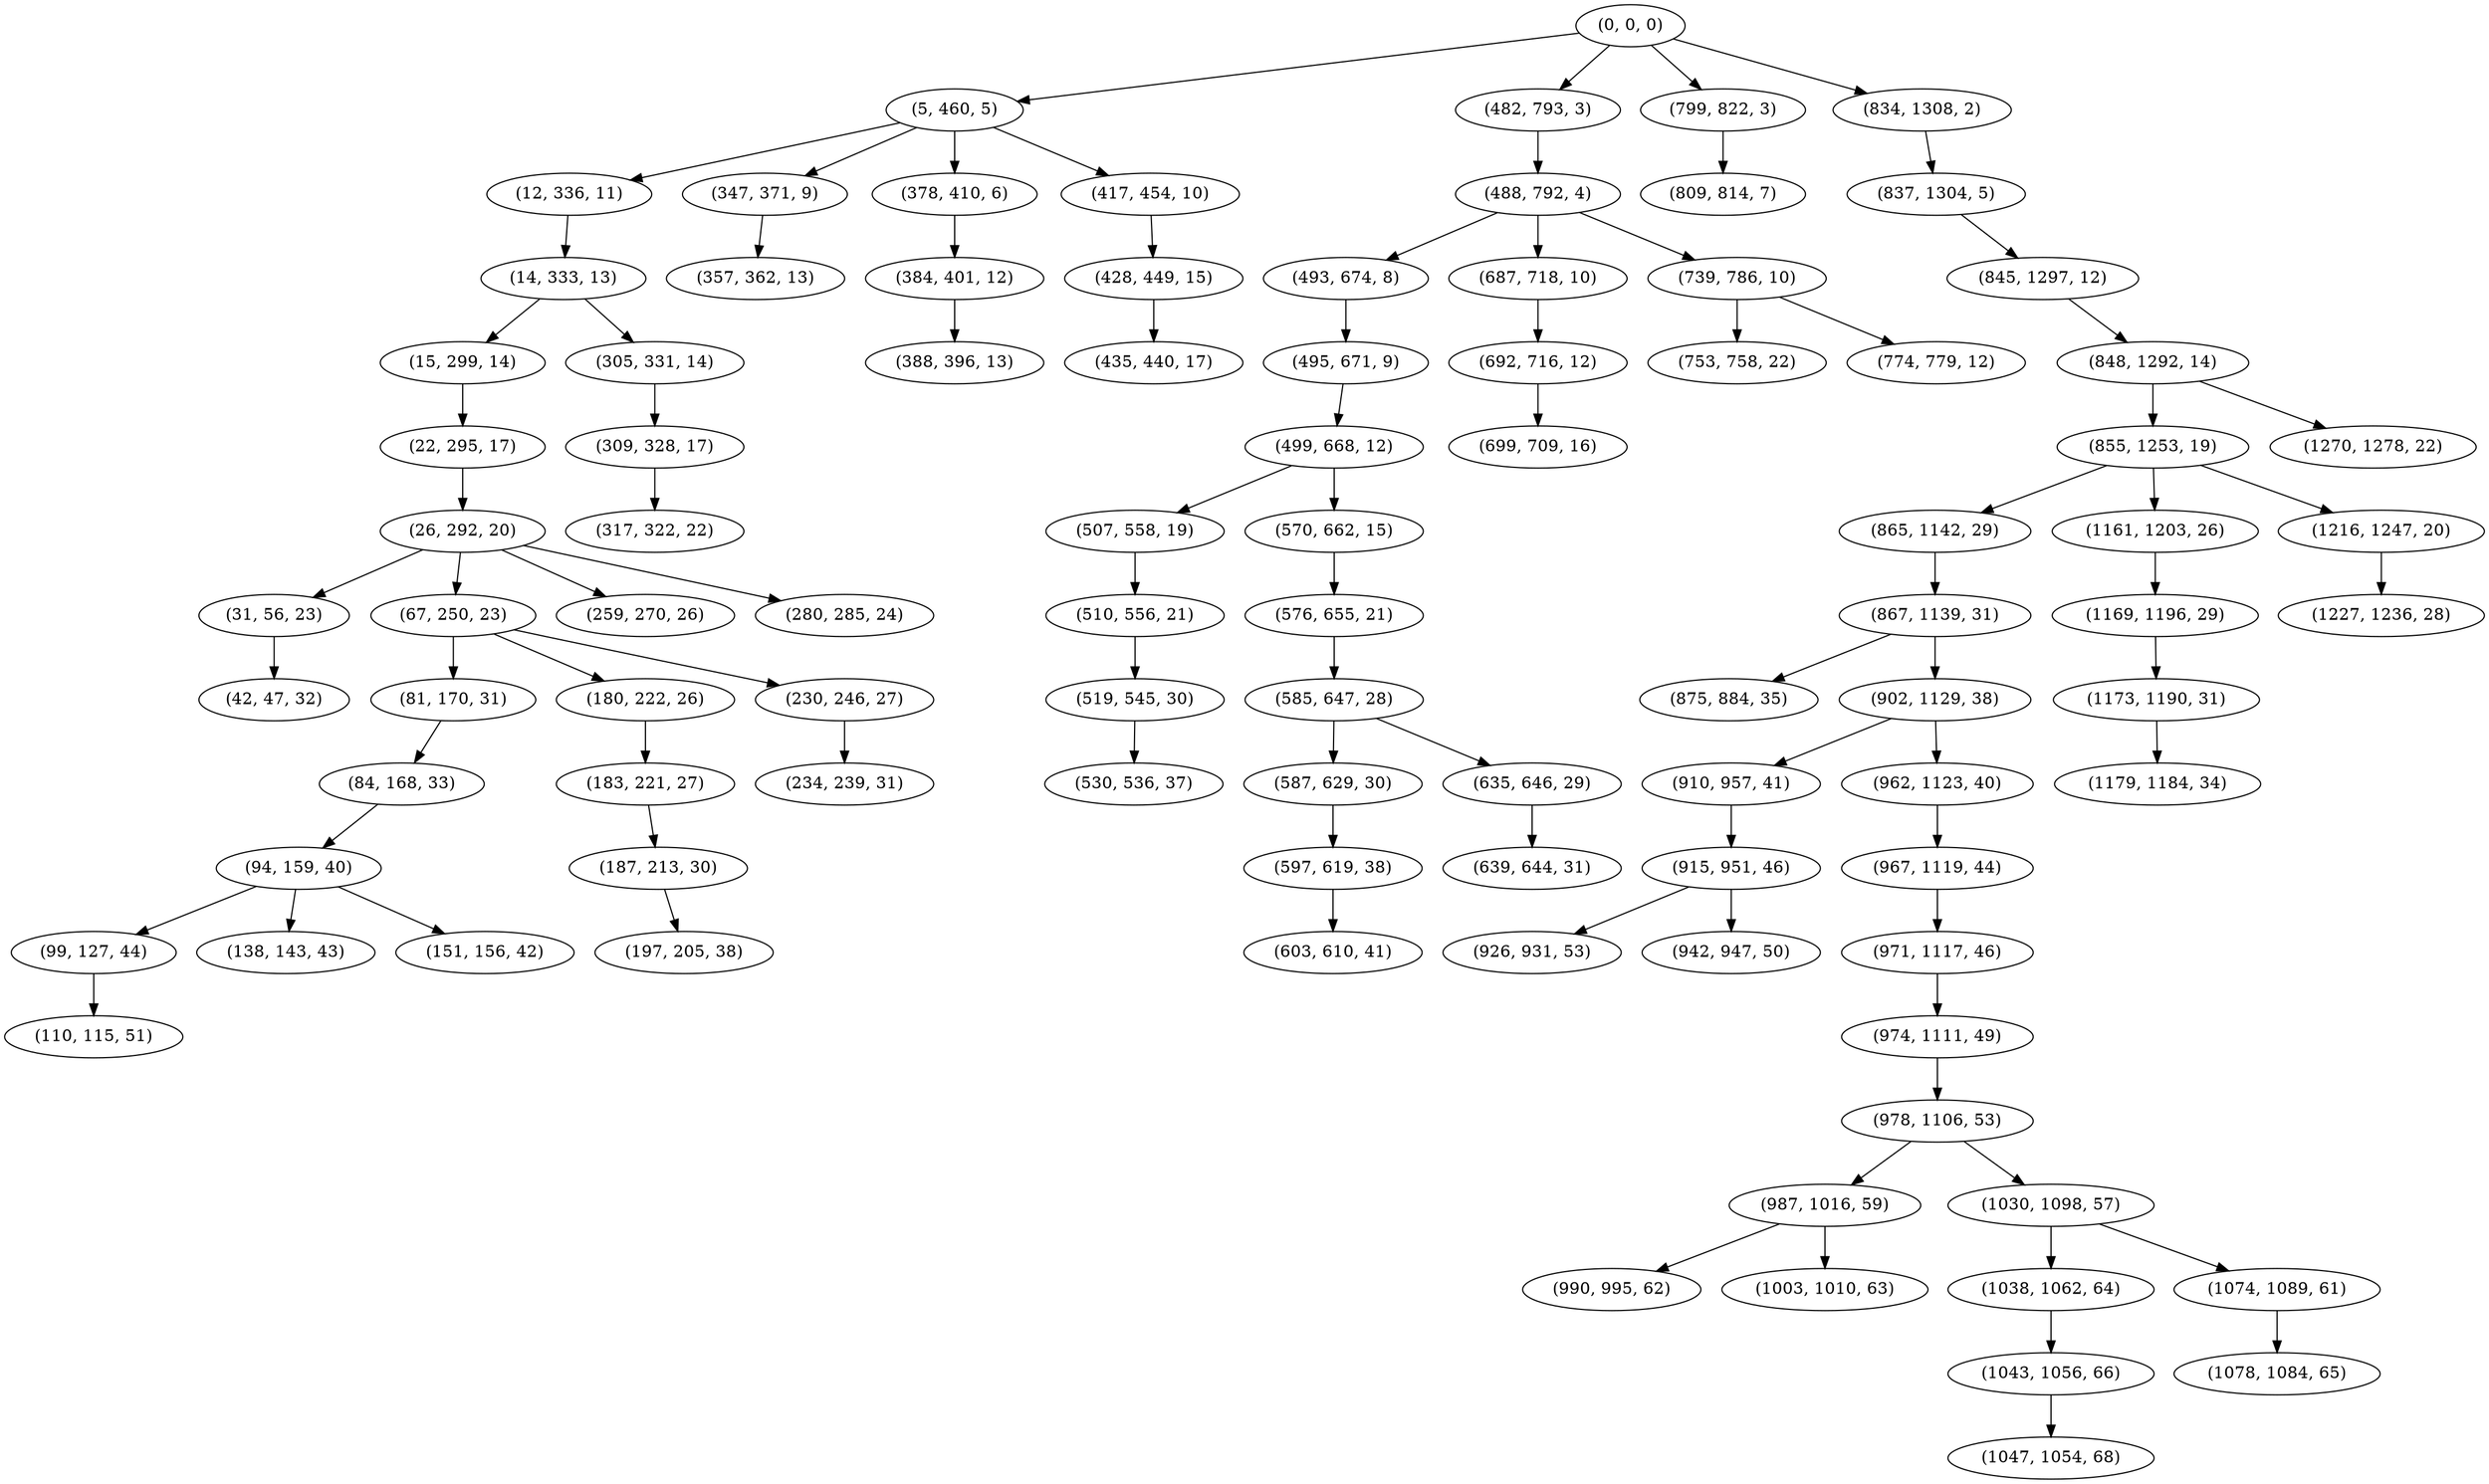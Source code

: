 digraph tree {
    "(0, 0, 0)";
    "(5, 460, 5)";
    "(12, 336, 11)";
    "(14, 333, 13)";
    "(15, 299, 14)";
    "(22, 295, 17)";
    "(26, 292, 20)";
    "(31, 56, 23)";
    "(42, 47, 32)";
    "(67, 250, 23)";
    "(81, 170, 31)";
    "(84, 168, 33)";
    "(94, 159, 40)";
    "(99, 127, 44)";
    "(110, 115, 51)";
    "(138, 143, 43)";
    "(151, 156, 42)";
    "(180, 222, 26)";
    "(183, 221, 27)";
    "(187, 213, 30)";
    "(197, 205, 38)";
    "(230, 246, 27)";
    "(234, 239, 31)";
    "(259, 270, 26)";
    "(280, 285, 24)";
    "(305, 331, 14)";
    "(309, 328, 17)";
    "(317, 322, 22)";
    "(347, 371, 9)";
    "(357, 362, 13)";
    "(378, 410, 6)";
    "(384, 401, 12)";
    "(388, 396, 13)";
    "(417, 454, 10)";
    "(428, 449, 15)";
    "(435, 440, 17)";
    "(482, 793, 3)";
    "(488, 792, 4)";
    "(493, 674, 8)";
    "(495, 671, 9)";
    "(499, 668, 12)";
    "(507, 558, 19)";
    "(510, 556, 21)";
    "(519, 545, 30)";
    "(530, 536, 37)";
    "(570, 662, 15)";
    "(576, 655, 21)";
    "(585, 647, 28)";
    "(587, 629, 30)";
    "(597, 619, 38)";
    "(603, 610, 41)";
    "(635, 646, 29)";
    "(639, 644, 31)";
    "(687, 718, 10)";
    "(692, 716, 12)";
    "(699, 709, 16)";
    "(739, 786, 10)";
    "(753, 758, 22)";
    "(774, 779, 12)";
    "(799, 822, 3)";
    "(809, 814, 7)";
    "(834, 1308, 2)";
    "(837, 1304, 5)";
    "(845, 1297, 12)";
    "(848, 1292, 14)";
    "(855, 1253, 19)";
    "(865, 1142, 29)";
    "(867, 1139, 31)";
    "(875, 884, 35)";
    "(902, 1129, 38)";
    "(910, 957, 41)";
    "(915, 951, 46)";
    "(926, 931, 53)";
    "(942, 947, 50)";
    "(962, 1123, 40)";
    "(967, 1119, 44)";
    "(971, 1117, 46)";
    "(974, 1111, 49)";
    "(978, 1106, 53)";
    "(987, 1016, 59)";
    "(990, 995, 62)";
    "(1003, 1010, 63)";
    "(1030, 1098, 57)";
    "(1038, 1062, 64)";
    "(1043, 1056, 66)";
    "(1047, 1054, 68)";
    "(1074, 1089, 61)";
    "(1078, 1084, 65)";
    "(1161, 1203, 26)";
    "(1169, 1196, 29)";
    "(1173, 1190, 31)";
    "(1179, 1184, 34)";
    "(1216, 1247, 20)";
    "(1227, 1236, 28)";
    "(1270, 1278, 22)";
    "(0, 0, 0)" -> "(5, 460, 5)";
    "(0, 0, 0)" -> "(482, 793, 3)";
    "(0, 0, 0)" -> "(799, 822, 3)";
    "(0, 0, 0)" -> "(834, 1308, 2)";
    "(5, 460, 5)" -> "(12, 336, 11)";
    "(5, 460, 5)" -> "(347, 371, 9)";
    "(5, 460, 5)" -> "(378, 410, 6)";
    "(5, 460, 5)" -> "(417, 454, 10)";
    "(12, 336, 11)" -> "(14, 333, 13)";
    "(14, 333, 13)" -> "(15, 299, 14)";
    "(14, 333, 13)" -> "(305, 331, 14)";
    "(15, 299, 14)" -> "(22, 295, 17)";
    "(22, 295, 17)" -> "(26, 292, 20)";
    "(26, 292, 20)" -> "(31, 56, 23)";
    "(26, 292, 20)" -> "(67, 250, 23)";
    "(26, 292, 20)" -> "(259, 270, 26)";
    "(26, 292, 20)" -> "(280, 285, 24)";
    "(31, 56, 23)" -> "(42, 47, 32)";
    "(67, 250, 23)" -> "(81, 170, 31)";
    "(67, 250, 23)" -> "(180, 222, 26)";
    "(67, 250, 23)" -> "(230, 246, 27)";
    "(81, 170, 31)" -> "(84, 168, 33)";
    "(84, 168, 33)" -> "(94, 159, 40)";
    "(94, 159, 40)" -> "(99, 127, 44)";
    "(94, 159, 40)" -> "(138, 143, 43)";
    "(94, 159, 40)" -> "(151, 156, 42)";
    "(99, 127, 44)" -> "(110, 115, 51)";
    "(180, 222, 26)" -> "(183, 221, 27)";
    "(183, 221, 27)" -> "(187, 213, 30)";
    "(187, 213, 30)" -> "(197, 205, 38)";
    "(230, 246, 27)" -> "(234, 239, 31)";
    "(305, 331, 14)" -> "(309, 328, 17)";
    "(309, 328, 17)" -> "(317, 322, 22)";
    "(347, 371, 9)" -> "(357, 362, 13)";
    "(378, 410, 6)" -> "(384, 401, 12)";
    "(384, 401, 12)" -> "(388, 396, 13)";
    "(417, 454, 10)" -> "(428, 449, 15)";
    "(428, 449, 15)" -> "(435, 440, 17)";
    "(482, 793, 3)" -> "(488, 792, 4)";
    "(488, 792, 4)" -> "(493, 674, 8)";
    "(488, 792, 4)" -> "(687, 718, 10)";
    "(488, 792, 4)" -> "(739, 786, 10)";
    "(493, 674, 8)" -> "(495, 671, 9)";
    "(495, 671, 9)" -> "(499, 668, 12)";
    "(499, 668, 12)" -> "(507, 558, 19)";
    "(499, 668, 12)" -> "(570, 662, 15)";
    "(507, 558, 19)" -> "(510, 556, 21)";
    "(510, 556, 21)" -> "(519, 545, 30)";
    "(519, 545, 30)" -> "(530, 536, 37)";
    "(570, 662, 15)" -> "(576, 655, 21)";
    "(576, 655, 21)" -> "(585, 647, 28)";
    "(585, 647, 28)" -> "(587, 629, 30)";
    "(585, 647, 28)" -> "(635, 646, 29)";
    "(587, 629, 30)" -> "(597, 619, 38)";
    "(597, 619, 38)" -> "(603, 610, 41)";
    "(635, 646, 29)" -> "(639, 644, 31)";
    "(687, 718, 10)" -> "(692, 716, 12)";
    "(692, 716, 12)" -> "(699, 709, 16)";
    "(739, 786, 10)" -> "(753, 758, 22)";
    "(739, 786, 10)" -> "(774, 779, 12)";
    "(799, 822, 3)" -> "(809, 814, 7)";
    "(834, 1308, 2)" -> "(837, 1304, 5)";
    "(837, 1304, 5)" -> "(845, 1297, 12)";
    "(845, 1297, 12)" -> "(848, 1292, 14)";
    "(848, 1292, 14)" -> "(855, 1253, 19)";
    "(848, 1292, 14)" -> "(1270, 1278, 22)";
    "(855, 1253, 19)" -> "(865, 1142, 29)";
    "(855, 1253, 19)" -> "(1161, 1203, 26)";
    "(855, 1253, 19)" -> "(1216, 1247, 20)";
    "(865, 1142, 29)" -> "(867, 1139, 31)";
    "(867, 1139, 31)" -> "(875, 884, 35)";
    "(867, 1139, 31)" -> "(902, 1129, 38)";
    "(902, 1129, 38)" -> "(910, 957, 41)";
    "(902, 1129, 38)" -> "(962, 1123, 40)";
    "(910, 957, 41)" -> "(915, 951, 46)";
    "(915, 951, 46)" -> "(926, 931, 53)";
    "(915, 951, 46)" -> "(942, 947, 50)";
    "(962, 1123, 40)" -> "(967, 1119, 44)";
    "(967, 1119, 44)" -> "(971, 1117, 46)";
    "(971, 1117, 46)" -> "(974, 1111, 49)";
    "(974, 1111, 49)" -> "(978, 1106, 53)";
    "(978, 1106, 53)" -> "(987, 1016, 59)";
    "(978, 1106, 53)" -> "(1030, 1098, 57)";
    "(987, 1016, 59)" -> "(990, 995, 62)";
    "(987, 1016, 59)" -> "(1003, 1010, 63)";
    "(1030, 1098, 57)" -> "(1038, 1062, 64)";
    "(1030, 1098, 57)" -> "(1074, 1089, 61)";
    "(1038, 1062, 64)" -> "(1043, 1056, 66)";
    "(1043, 1056, 66)" -> "(1047, 1054, 68)";
    "(1074, 1089, 61)" -> "(1078, 1084, 65)";
    "(1161, 1203, 26)" -> "(1169, 1196, 29)";
    "(1169, 1196, 29)" -> "(1173, 1190, 31)";
    "(1173, 1190, 31)" -> "(1179, 1184, 34)";
    "(1216, 1247, 20)" -> "(1227, 1236, 28)";
}
